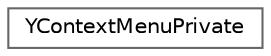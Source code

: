 digraph "Graphical Class Hierarchy"
{
 // LATEX_PDF_SIZE
  bgcolor="transparent";
  edge [fontname=Helvetica,fontsize=10,labelfontname=Helvetica,labelfontsize=10];
  node [fontname=Helvetica,fontsize=10,shape=box,height=0.2,width=0.4];
  rankdir="LR";
  Node0 [id="Node000000",label="YContextMenuPrivate",height=0.2,width=0.4,color="grey40", fillcolor="white", style="filled",URL="$structYContextMenuPrivate.html",tooltip=" "];
}

